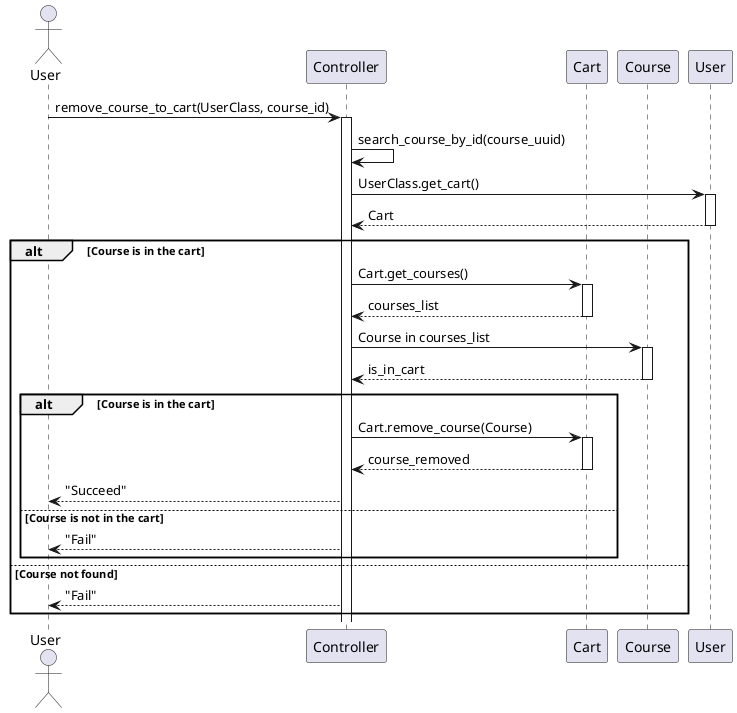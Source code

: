 @startuml

actor User
participant Controller
participant Cart
participant Course
participant "User" as UserClass

User -> Controller: remove_course_to_cart(UserClass, course_id)
activate Controller


Controller -> Controller: search_course_by_id(course_uuid)

Controller -> UserClass: UserClass.get_cart()
activate UserClass
UserClass --> Controller: Cart
deactivate UserClass

alt Course is in the cart
    Controller -> Cart: Cart.get_courses()
    activate Cart
    Cart --> Controller: courses_list
    deactivate Cart

    Controller -> Course: Course in courses_list
    activate Course
    Course --> Controller: is_in_cart
    deactivate Course

    alt Course is in the cart
        Controller -> Cart: Cart.remove_course(Course)
        activate Cart
        Cart --> Controller: course_removed
        deactivate Cart

        Controller --> User: "Succeed"
    else Course is not in the cart
        Controller --> User: "Fail"
    end
else Course not found
    Controller --> User: "Fail"

end

@enduml